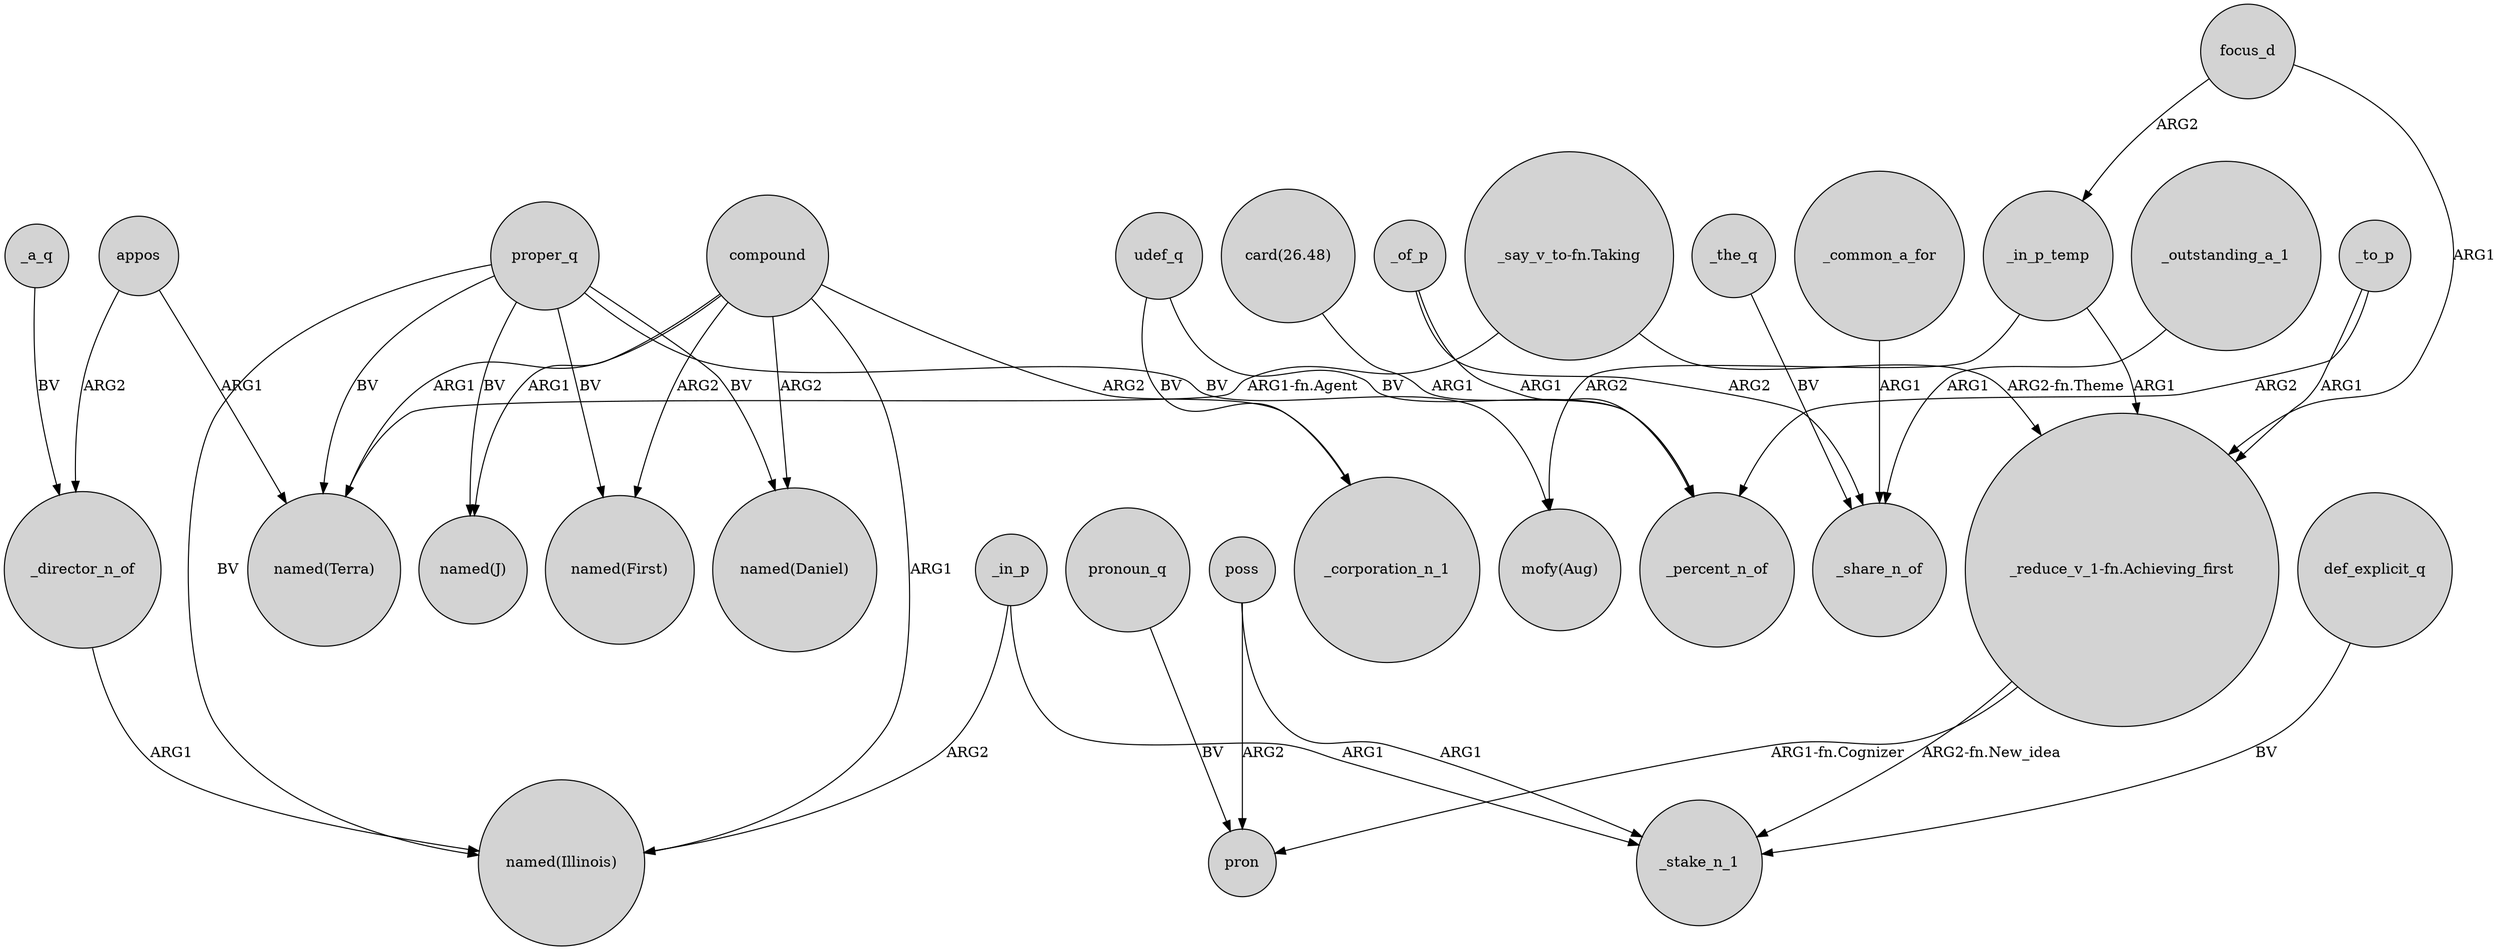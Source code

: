 digraph {
	node [shape=circle style=filled]
	appos -> "named(Terra)" [label=ARG1]
	_in_p_temp -> "mofy(Aug)" [label=ARG2]
	_director_n_of -> "named(Illinois)" [label=ARG1]
	"_reduce_v_1-fn.Achieving_first" -> _stake_n_1 [label="ARG2-fn.New_idea"]
	_to_p -> "_reduce_v_1-fn.Achieving_first" [label=ARG1]
	proper_q -> "named(Illinois)" [label=BV]
	compound -> "named(J)" [label=ARG1]
	_the_q -> _share_n_of [label=BV]
	proper_q -> "mofy(Aug)" [label=BV]
	proper_q -> "named(First)" [label=BV]
	appos -> _director_n_of [label=ARG2]
	_common_a_for -> _share_n_of [label=ARG1]
	_to_p -> _percent_n_of [label=ARG2]
	_of_p -> _percent_n_of [label=ARG1]
	focus_d -> "_reduce_v_1-fn.Achieving_first" [label=ARG1]
	"_reduce_v_1-fn.Achieving_first" -> pron [label="ARG1-fn.Cognizer"]
	_outstanding_a_1 -> _share_n_of [label=ARG1]
	proper_q -> "named(Terra)" [label=BV]
	pronoun_q -> pron [label=BV]
	compound -> "named(First)" [label=ARG2]
	poss -> pron [label=ARG2]
	_in_p -> "named(Illinois)" [label=ARG2]
	udef_q -> _percent_n_of [label=BV]
	proper_q -> "named(Daniel)" [label=BV]
	def_explicit_q -> _stake_n_1 [label=BV]
	focus_d -> _in_p_temp [label=ARG2]
	"_say_v_to-fn.Taking" -> "_reduce_v_1-fn.Achieving_first" [label="ARG2-fn.Theme"]
	compound -> "named(Illinois)" [label=ARG1]
	_in_p_temp -> "_reduce_v_1-fn.Achieving_first" [label=ARG1]
	compound -> _corporation_n_1 [label=ARG2]
	udef_q -> _corporation_n_1 [label=BV]
	_a_q -> _director_n_of [label=BV]
	compound -> "named(Daniel)" [label=ARG2]
	"card(26.48)" -> _percent_n_of [label=ARG1]
	proper_q -> "named(J)" [label=BV]
	compound -> "named(Terra)" [label=ARG1]
	"_say_v_to-fn.Taking" -> "named(Terra)" [label="ARG1-fn.Agent"]
	_in_p -> _stake_n_1 [label=ARG1]
	_of_p -> _share_n_of [label=ARG2]
	poss -> _stake_n_1 [label=ARG1]
}
